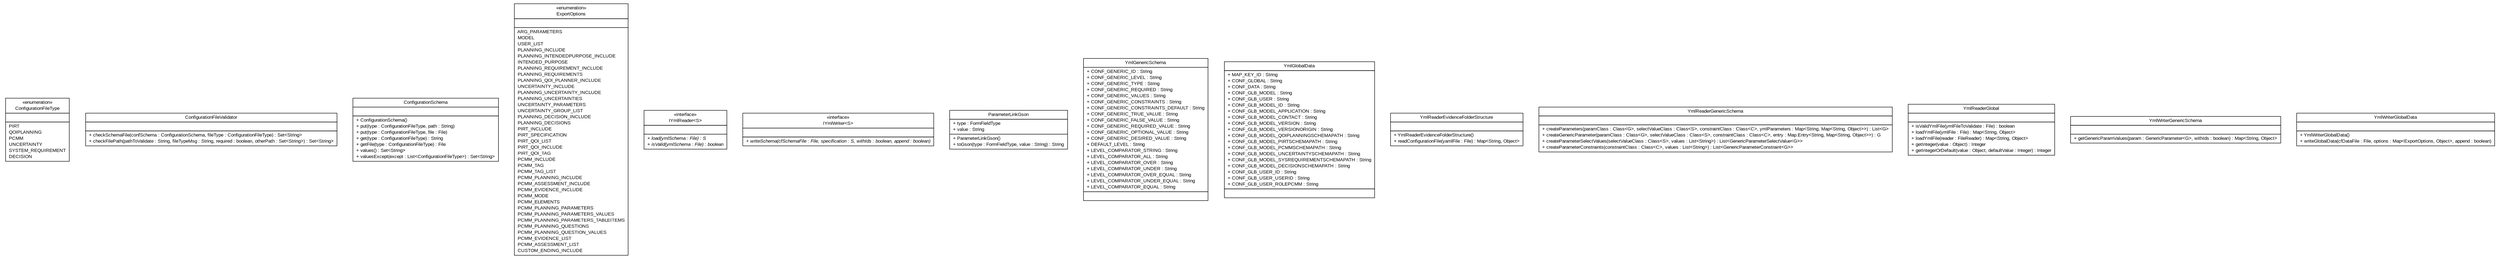 #!/usr/local/bin/dot
#
# Class diagram 
# Generated by UMLGraph version R5_6-24-gf6e263 (http://www.umlgraph.org/)
#

digraph G {
	edge [fontname="arial",fontsize=10,labelfontname="arial",labelfontsize=10];
	node [fontname="arial",fontsize=10,shape=plaintext];
	nodesep=0.25;
	ranksep=0.5;
	// gov.sandia.cf.application.configuration.ConfigurationFileType
	c1323 [label=<<table title="gov.sandia.cf.application.configuration.ConfigurationFileType" border="0" cellborder="1" cellspacing="0" cellpadding="2" port="p" href="./ConfigurationFileType.html">
		<tr><td><table border="0" cellspacing="0" cellpadding="1">
<tr><td align="center" balign="center"> &#171;enumeration&#187; </td></tr>
<tr><td align="center" balign="center"> ConfigurationFileType </td></tr>
		</table></td></tr>
		<tr><td><table border="0" cellspacing="0" cellpadding="1">
<tr><td align="left" balign="left">  </td></tr>
		</table></td></tr>
		<tr><td><table border="0" cellspacing="0" cellpadding="1">
<tr><td align="left" balign="left"> PIRT </td></tr>
<tr><td align="left" balign="left"> QOIPLANNING </td></tr>
<tr><td align="left" balign="left"> PCMM </td></tr>
<tr><td align="left" balign="left"> UNCERTAINTY </td></tr>
<tr><td align="left" balign="left"> SYSTEM_REQUIREMENT </td></tr>
<tr><td align="left" balign="left"> DECISION </td></tr>
		</table></td></tr>
		</table>>, URL="./ConfigurationFileType.html", fontname="arial", fontcolor="black", fontsize=10.0];
	// gov.sandia.cf.application.configuration.ConfigurationFileValidator
	c1324 [label=<<table title="gov.sandia.cf.application.configuration.ConfigurationFileValidator" border="0" cellborder="1" cellspacing="0" cellpadding="2" port="p" href="./ConfigurationFileValidator.html">
		<tr><td><table border="0" cellspacing="0" cellpadding="1">
<tr><td align="center" balign="center"> ConfigurationFileValidator </td></tr>
		</table></td></tr>
		<tr><td><table border="0" cellspacing="0" cellpadding="1">
<tr><td align="left" balign="left">  </td></tr>
		</table></td></tr>
		<tr><td><table border="0" cellspacing="0" cellpadding="1">
<tr><td align="left" balign="left"> + checkSchemaFile(confSchema : ConfigurationSchema, fileType : ConfigurationFileType) : Set&lt;String&gt; </td></tr>
<tr><td align="left" balign="left"> + checkFilePath(pathToValidate : String, fileTypeMsg : String, required : boolean, otherPath : Set&lt;String&gt;) : Set&lt;String&gt; </td></tr>
		</table></td></tr>
		</table>>, URL="./ConfigurationFileValidator.html", fontname="arial", fontcolor="black", fontsize=10.0];
	// gov.sandia.cf.application.configuration.ConfigurationSchema
	c1325 [label=<<table title="gov.sandia.cf.application.configuration.ConfigurationSchema" border="0" cellborder="1" cellspacing="0" cellpadding="2" port="p" href="./ConfigurationSchema.html">
		<tr><td><table border="0" cellspacing="0" cellpadding="1">
<tr><td align="center" balign="center"> ConfigurationSchema </td></tr>
		</table></td></tr>
		<tr><td><table border="0" cellspacing="0" cellpadding="1">
<tr><td align="left" balign="left">  </td></tr>
		</table></td></tr>
		<tr><td><table border="0" cellspacing="0" cellpadding="1">
<tr><td align="left" balign="left"> + ConfigurationSchema() </td></tr>
<tr><td align="left" balign="left"> + put(type : ConfigurationFileType, path : String) </td></tr>
<tr><td align="left" balign="left"> + put(type : ConfigurationFileType, file : File) </td></tr>
<tr><td align="left" balign="left"> + get(type : ConfigurationFileType) : String </td></tr>
<tr><td align="left" balign="left"> + getFile(type : ConfigurationFileType) : File </td></tr>
<tr><td align="left" balign="left"> + values() : Set&lt;String&gt; </td></tr>
<tr><td align="left" balign="left"> + valuesExcept(except : List&lt;ConfigurationFileType&gt;) : Set&lt;String&gt; </td></tr>
		</table></td></tr>
		</table>>, URL="./ConfigurationSchema.html", fontname="arial", fontcolor="black", fontsize=10.0];
	// gov.sandia.cf.application.configuration.ExportOptions
	c1330 [label=<<table title="gov.sandia.cf.application.configuration.ExportOptions" border="0" cellborder="1" cellspacing="0" cellpadding="2" port="p" href="./ExportOptions.html">
		<tr><td><table border="0" cellspacing="0" cellpadding="1">
<tr><td align="center" balign="center"> &#171;enumeration&#187; </td></tr>
<tr><td align="center" balign="center"> ExportOptions </td></tr>
		</table></td></tr>
		<tr><td><table border="0" cellspacing="0" cellpadding="1">
<tr><td align="left" balign="left">  </td></tr>
		</table></td></tr>
		<tr><td><table border="0" cellspacing="0" cellpadding="1">
<tr><td align="left" balign="left"> ARG_PARAMETERS </td></tr>
<tr><td align="left" balign="left"> MODEL </td></tr>
<tr><td align="left" balign="left"> USER_LIST </td></tr>
<tr><td align="left" balign="left"> PLANNING_INCLUDE </td></tr>
<tr><td align="left" balign="left"> PLANNING_INTENDEDPURPOSE_INCLUDE </td></tr>
<tr><td align="left" balign="left"> INTENDED_PURPOSE </td></tr>
<tr><td align="left" balign="left"> PLANNING_REQUIREMENT_INCLUDE </td></tr>
<tr><td align="left" balign="left"> PLANNING_REQUIREMENTS </td></tr>
<tr><td align="left" balign="left"> PLANNING_QOI_PLANNER_INCLUDE </td></tr>
<tr><td align="left" balign="left"> UNCERTAINTY_INCLUDE </td></tr>
<tr><td align="left" balign="left"> PLANNING_UNCERTAINTY_INCLUDE </td></tr>
<tr><td align="left" balign="left"> PLANNING_UNCERTAINTIES </td></tr>
<tr><td align="left" balign="left"> UNCERTAINTY_PARAMETERS </td></tr>
<tr><td align="left" balign="left"> UNCERTAINTY_GROUP_LIST </td></tr>
<tr><td align="left" balign="left"> PLANNING_DECISION_INCLUDE </td></tr>
<tr><td align="left" balign="left"> PLANNING_DECISIONS </td></tr>
<tr><td align="left" balign="left"> PIRT_INCLUDE </td></tr>
<tr><td align="left" balign="left"> PIRT_SPECIFICATION </td></tr>
<tr><td align="left" balign="left"> PIRT_QOI_LIST </td></tr>
<tr><td align="left" balign="left"> PIRT_QOI_INCLUDE </td></tr>
<tr><td align="left" balign="left"> PIRT_QOI_TAG </td></tr>
<tr><td align="left" balign="left"> PCMM_INCLUDE </td></tr>
<tr><td align="left" balign="left"> PCMM_TAG </td></tr>
<tr><td align="left" balign="left"> PCMM_TAG_LIST </td></tr>
<tr><td align="left" balign="left"> PCMM_PLANNING_INCLUDE </td></tr>
<tr><td align="left" balign="left"> PCMM_ASSESSMENT_INCLUDE </td></tr>
<tr><td align="left" balign="left"> PCMM_EVIDENCE_INCLUDE </td></tr>
<tr><td align="left" balign="left"> PCMM_MODE </td></tr>
<tr><td align="left" balign="left"> PCMM_ELEMENTS </td></tr>
<tr><td align="left" balign="left"> PCMM_PLANNING_PARAMETERS </td></tr>
<tr><td align="left" balign="left"> PCMM_PLANNING_PARAMETERS_VALUES </td></tr>
<tr><td align="left" balign="left"> PCMM_PLANNING_PARAMETERS_TABLEITEMS </td></tr>
<tr><td align="left" balign="left"> PCMM_PLANNING_QUESTIONS </td></tr>
<tr><td align="left" balign="left"> PCMM_PLANNING_QUESTION_VALUES </td></tr>
<tr><td align="left" balign="left"> PCMM_EVIDENCE_LIST </td></tr>
<tr><td align="left" balign="left"> PCMM_ASSESSMENT_LIST </td></tr>
<tr><td align="left" balign="left"> CUSTOM_ENDING_INCLUDE </td></tr>
		</table></td></tr>
		</table>>, URL="./ExportOptions.html", fontname="arial", fontcolor="black", fontsize=10.0];
	// gov.sandia.cf.application.configuration.IYmlReader<S>
	c1331 [label=<<table title="gov.sandia.cf.application.configuration.IYmlReader" border="0" cellborder="1" cellspacing="0" cellpadding="2" port="p" href="./IYmlReader.html">
		<tr><td><table border="0" cellspacing="0" cellpadding="1">
<tr><td align="center" balign="center"> &#171;interface&#187; </td></tr>
<tr><td align="center" balign="center"> IYmlReader&lt;S&gt; </td></tr>
		</table></td></tr>
		<tr><td><table border="0" cellspacing="0" cellpadding="1">
<tr><td align="left" balign="left">  </td></tr>
		</table></td></tr>
		<tr><td><table border="0" cellspacing="0" cellpadding="1">
<tr><td align="left" balign="left"><font face="arial italic" point-size="10.0"> + load(ymlSchema : File) : S </font></td></tr>
<tr><td align="left" balign="left"><font face="arial italic" point-size="10.0"> + isValid(ymlSchema : File) : boolean </font></td></tr>
		</table></td></tr>
		</table>>, URL="./IYmlReader.html", fontname="arial", fontcolor="black", fontsize=10.0];
	// gov.sandia.cf.application.configuration.IYmlWriter<S>
	c1332 [label=<<table title="gov.sandia.cf.application.configuration.IYmlWriter" border="0" cellborder="1" cellspacing="0" cellpadding="2" port="p" href="./IYmlWriter.html">
		<tr><td><table border="0" cellspacing="0" cellpadding="1">
<tr><td align="center" balign="center"> &#171;interface&#187; </td></tr>
<tr><td align="center" balign="center"> IYmlWriter&lt;S&gt; </td></tr>
		</table></td></tr>
		<tr><td><table border="0" cellspacing="0" cellpadding="1">
<tr><td align="left" balign="left">  </td></tr>
		</table></td></tr>
		<tr><td><table border="0" cellspacing="0" cellpadding="1">
<tr><td align="left" balign="left"><font face="arial italic" point-size="10.0"> + writeSchema(cfSchemaFile : File, specification : S, withIds : boolean, append : boolean) </font></td></tr>
		</table></td></tr>
		</table>>, URL="./IYmlWriter.html", fontname="arial", fontcolor="black", fontsize=10.0];
	// gov.sandia.cf.application.configuration.ParameterLinkGson
	c1333 [label=<<table title="gov.sandia.cf.application.configuration.ParameterLinkGson" border="0" cellborder="1" cellspacing="0" cellpadding="2" port="p" href="./ParameterLinkGson.html">
		<tr><td><table border="0" cellspacing="0" cellpadding="1">
<tr><td align="center" balign="center"> ParameterLinkGson </td></tr>
		</table></td></tr>
		<tr><td><table border="0" cellspacing="0" cellpadding="1">
<tr><td align="left" balign="left"> + type : FormFieldType </td></tr>
<tr><td align="left" balign="left"> + value : String </td></tr>
		</table></td></tr>
		<tr><td><table border="0" cellspacing="0" cellpadding="1">
<tr><td align="left" balign="left"> + ParameterLinkGson() </td></tr>
<tr><td align="left" balign="left"> + toGson(type : FormFieldType, value : String) : String </td></tr>
		</table></td></tr>
		</table>>, URL="./ParameterLinkGson.html", fontname="arial", fontcolor="black", fontsize=10.0];
	// gov.sandia.cf.application.configuration.YmlGenericSchema
	c1362 [label=<<table title="gov.sandia.cf.application.configuration.YmlGenericSchema" border="0" cellborder="1" cellspacing="0" cellpadding="2" port="p" href="./YmlGenericSchema.html">
		<tr><td><table border="0" cellspacing="0" cellpadding="1">
<tr><td align="center" balign="center"> YmlGenericSchema </td></tr>
		</table></td></tr>
		<tr><td><table border="0" cellspacing="0" cellpadding="1">
<tr><td align="left" balign="left"> + CONF_GENERIC_ID : String </td></tr>
<tr><td align="left" balign="left"> + CONF_GENERIC_LEVEL : String </td></tr>
<tr><td align="left" balign="left"> + CONF_GENERIC_TYPE : String </td></tr>
<tr><td align="left" balign="left"> + CONF_GENERIC_REQUIRED : String </td></tr>
<tr><td align="left" balign="left"> + CONF_GENERIC_VALUES : String </td></tr>
<tr><td align="left" balign="left"> + CONF_GENERIC_CONSTRAINTS : String </td></tr>
<tr><td align="left" balign="left"> + CONF_GENERIC_CONSTRAINTS_DEFAULT : String </td></tr>
<tr><td align="left" balign="left"> + CONF_GENERIC_TRUE_VALUE : String </td></tr>
<tr><td align="left" balign="left"> + CONF_GENERIC_FALSE_VALUE : String </td></tr>
<tr><td align="left" balign="left"> + CONF_GENERIC_REQUIRED_VALUE : String </td></tr>
<tr><td align="left" balign="left"> + CONF_GENERIC_OPTIONAL_VALUE : String </td></tr>
<tr><td align="left" balign="left"> + CONF_GENERIC_DESIRED_VALUE : String </td></tr>
<tr><td align="left" balign="left"> + DEFAULT_LEVEL : String </td></tr>
<tr><td align="left" balign="left"> + LEVEL_COMPARATOR_STRING : String </td></tr>
<tr><td align="left" balign="left"> + LEVEL_COMPARATOR_ALL : String </td></tr>
<tr><td align="left" balign="left"> + LEVEL_COMPARATOR_OVER : String </td></tr>
<tr><td align="left" balign="left"> + LEVEL_COMPARATOR_UNDER : String </td></tr>
<tr><td align="left" balign="left"> + LEVEL_COMPARATOR_OVER_EQUAL : String </td></tr>
<tr><td align="left" balign="left"> + LEVEL_COMPARATOR_UNDER_EQUAL : String </td></tr>
<tr><td align="left" balign="left"> + LEVEL_COMPARATOR_EQUAL : String </td></tr>
		</table></td></tr>
		<tr><td><table border="0" cellspacing="0" cellpadding="1">
<tr><td align="left" balign="left">  </td></tr>
		</table></td></tr>
		</table>>, URL="./YmlGenericSchema.html", fontname="arial", fontcolor="black", fontsize=10.0];
	// gov.sandia.cf.application.configuration.YmlGlobalData
	c1363 [label=<<table title="gov.sandia.cf.application.configuration.YmlGlobalData" border="0" cellborder="1" cellspacing="0" cellpadding="2" port="p" href="./YmlGlobalData.html">
		<tr><td><table border="0" cellspacing="0" cellpadding="1">
<tr><td align="center" balign="center"> YmlGlobalData </td></tr>
		</table></td></tr>
		<tr><td><table border="0" cellspacing="0" cellpadding="1">
<tr><td align="left" balign="left"> + MAP_KEY_ID : String </td></tr>
<tr><td align="left" balign="left"> + CONF_GLOBAL : String </td></tr>
<tr><td align="left" balign="left"> + CONF_DATA : String </td></tr>
<tr><td align="left" balign="left"> + CONF_GLB_MODEL : String </td></tr>
<tr><td align="left" balign="left"> + CONF_GLB_USER : String </td></tr>
<tr><td align="left" balign="left"> + CONF_GLB_MODEL_ID : String </td></tr>
<tr><td align="left" balign="left"> + CONF_GLB_MODEL_APPLICATION : String </td></tr>
<tr><td align="left" balign="left"> + CONF_GLB_MODEL_CONTACT : String </td></tr>
<tr><td align="left" balign="left"> + CONF_GLB_MODEL_VERSION : String </td></tr>
<tr><td align="left" balign="left"> + CONF_GLB_MODEL_VERSIONORIGIN : String </td></tr>
<tr><td align="left" balign="left"> + CONF_GLB_MODEL_QOIPLANNINGSCHEMAPATH : String </td></tr>
<tr><td align="left" balign="left"> + CONF_GLB_MODEL_PIRTSCHEMAPATH : String </td></tr>
<tr><td align="left" balign="left"> + CONF_GLB_MODEL_PCMMSCHEMAPATH : String </td></tr>
<tr><td align="left" balign="left"> + CONF_GLB_MODEL_UNCERTAINTYSCHEMAPATH : String </td></tr>
<tr><td align="left" balign="left"> + CONF_GLB_MODEL_SYSREQUIREMENTSCHEMAPATH : String </td></tr>
<tr><td align="left" balign="left"> + CONF_GLB_MODEL_DECISIONSCHEMAPATH : String </td></tr>
<tr><td align="left" balign="left"> + CONF_GLB_USER_ID : String </td></tr>
<tr><td align="left" balign="left"> + CONF_GLB_USER_USERID : String </td></tr>
<tr><td align="left" balign="left"> + CONF_GLB_USER_ROLEPCMM : String </td></tr>
		</table></td></tr>
		<tr><td><table border="0" cellspacing="0" cellpadding="1">
<tr><td align="left" balign="left">  </td></tr>
		</table></td></tr>
		</table>>, URL="./YmlGlobalData.html", fontname="arial", fontcolor="black", fontsize=10.0];
	// gov.sandia.cf.application.configuration.YmlReaderEvidenceFolderStructure
	c1364 [label=<<table title="gov.sandia.cf.application.configuration.YmlReaderEvidenceFolderStructure" border="0" cellborder="1" cellspacing="0" cellpadding="2" port="p" href="./YmlReaderEvidenceFolderStructure.html">
		<tr><td><table border="0" cellspacing="0" cellpadding="1">
<tr><td align="center" balign="center"> YmlReaderEvidenceFolderStructure </td></tr>
		</table></td></tr>
		<tr><td><table border="0" cellspacing="0" cellpadding="1">
<tr><td align="left" balign="left">  </td></tr>
		</table></td></tr>
		<tr><td><table border="0" cellspacing="0" cellpadding="1">
<tr><td align="left" balign="left"> + YmlReaderEvidenceFolderStructure() </td></tr>
<tr><td align="left" balign="left"> + readConfigurationFile(yamlFile : File) : Map&lt;String, Object&gt; </td></tr>
		</table></td></tr>
		</table>>, URL="./YmlReaderEvidenceFolderStructure.html", fontname="arial", fontcolor="black", fontsize=10.0];
	// gov.sandia.cf.application.configuration.YmlReaderGenericSchema
	c1365 [label=<<table title="gov.sandia.cf.application.configuration.YmlReaderGenericSchema" border="0" cellborder="1" cellspacing="0" cellpadding="2" port="p" href="./YmlReaderGenericSchema.html">
		<tr><td><table border="0" cellspacing="0" cellpadding="1">
<tr><td align="center" balign="center"> YmlReaderGenericSchema </td></tr>
		</table></td></tr>
		<tr><td><table border="0" cellspacing="0" cellpadding="1">
<tr><td align="left" balign="left">  </td></tr>
		</table></td></tr>
		<tr><td><table border="0" cellspacing="0" cellpadding="1">
<tr><td align="left" balign="left"> + createParameters(paramClass : Class&lt;G&gt;, selectValueClass : Class&lt;S&gt;, constraintClass : Class&lt;C&gt;, ymlParameters : Map&lt;String, Map&lt;String, Object&gt;&gt;) : List&lt;G&gt; </td></tr>
<tr><td align="left" balign="left"> + createGenericParameter(paramClass : Class&lt;G&gt;, selectValueClass : Class&lt;S&gt;, constraintClass : Class&lt;C&gt;, entry : Map.Entry&lt;String, Map&lt;String, Object&gt;&gt;) : G </td></tr>
<tr><td align="left" balign="left"> + createParameterSelectValues(selectValueClass : Class&lt;S&gt;, values : List&lt;String&gt;) : List&lt;GenericParameterSelectValue&lt;G&gt;&gt; </td></tr>
<tr><td align="left" balign="left"> + createParameterConstraints(constraintClass : Class&lt;C&gt;, values : List&lt;String&gt;) : List&lt;GenericParameterConstraint&lt;G&gt;&gt; </td></tr>
		</table></td></tr>
		</table>>, URL="./YmlReaderGenericSchema.html", fontname="arial", fontcolor="black", fontsize=10.0];
	// gov.sandia.cf.application.configuration.YmlReaderGlobal
	c1366 [label=<<table title="gov.sandia.cf.application.configuration.YmlReaderGlobal" border="0" cellborder="1" cellspacing="0" cellpadding="2" port="p" href="./YmlReaderGlobal.html">
		<tr><td><table border="0" cellspacing="0" cellpadding="1">
<tr><td align="center" balign="center"> YmlReaderGlobal </td></tr>
		</table></td></tr>
		<tr><td><table border="0" cellspacing="0" cellpadding="1">
<tr><td align="left" balign="left">  </td></tr>
		</table></td></tr>
		<tr><td><table border="0" cellspacing="0" cellpadding="1">
<tr><td align="left" balign="left"> + isValidYmlFile(ymlFileToValidate : File) : boolean </td></tr>
<tr><td align="left" balign="left"> + loadYmlFile(ymlFile : File) : Map&lt;String, Object&gt; </td></tr>
<tr><td align="left" balign="left"> + loadYmlFile(reader : FileReader) : Map&lt;String, Object&gt; </td></tr>
<tr><td align="left" balign="left"> + getInteger(value : Object) : Integer </td></tr>
<tr><td align="left" balign="left"> + getIntegerOrDefault(value : Object, defaultValue : Integer) : Integer </td></tr>
		</table></td></tr>
		</table>>, URL="./YmlReaderGlobal.html", fontname="arial", fontcolor="black", fontsize=10.0];
	// gov.sandia.cf.application.configuration.YmlWriterGenericSchema
	c1367 [label=<<table title="gov.sandia.cf.application.configuration.YmlWriterGenericSchema" border="0" cellborder="1" cellspacing="0" cellpadding="2" port="p" href="./YmlWriterGenericSchema.html">
		<tr><td><table border="0" cellspacing="0" cellpadding="1">
<tr><td align="center" balign="center"> YmlWriterGenericSchema </td></tr>
		</table></td></tr>
		<tr><td><table border="0" cellspacing="0" cellpadding="1">
<tr><td align="left" balign="left">  </td></tr>
		</table></td></tr>
		<tr><td><table border="0" cellspacing="0" cellpadding="1">
<tr><td align="left" balign="left"> + getGenericParamValues(param : GenericParameter&lt;G&gt;, withIds : boolean) : Map&lt;String, Object&gt; </td></tr>
		</table></td></tr>
		</table>>, URL="./YmlWriterGenericSchema.html", fontname="arial", fontcolor="black", fontsize=10.0];
	// gov.sandia.cf.application.configuration.YmlWriterGlobalData
	c1368 [label=<<table title="gov.sandia.cf.application.configuration.YmlWriterGlobalData" border="0" cellborder="1" cellspacing="0" cellpadding="2" port="p" href="./YmlWriterGlobalData.html">
		<tr><td><table border="0" cellspacing="0" cellpadding="1">
<tr><td align="center" balign="center"> YmlWriterGlobalData </td></tr>
		</table></td></tr>
		<tr><td><table border="0" cellspacing="0" cellpadding="1">
<tr><td align="left" balign="left">  </td></tr>
		</table></td></tr>
		<tr><td><table border="0" cellspacing="0" cellpadding="1">
<tr><td align="left" balign="left"> + YmlWriterGlobalData() </td></tr>
<tr><td align="left" balign="left"> + writeGlobalData(cfDataFile : File, options : Map&lt;ExportOptions, Object&gt;, append : boolean) </td></tr>
		</table></td></tr>
		</table>>, URL="./YmlWriterGlobalData.html", fontname="arial", fontcolor="black", fontsize=10.0];
}

